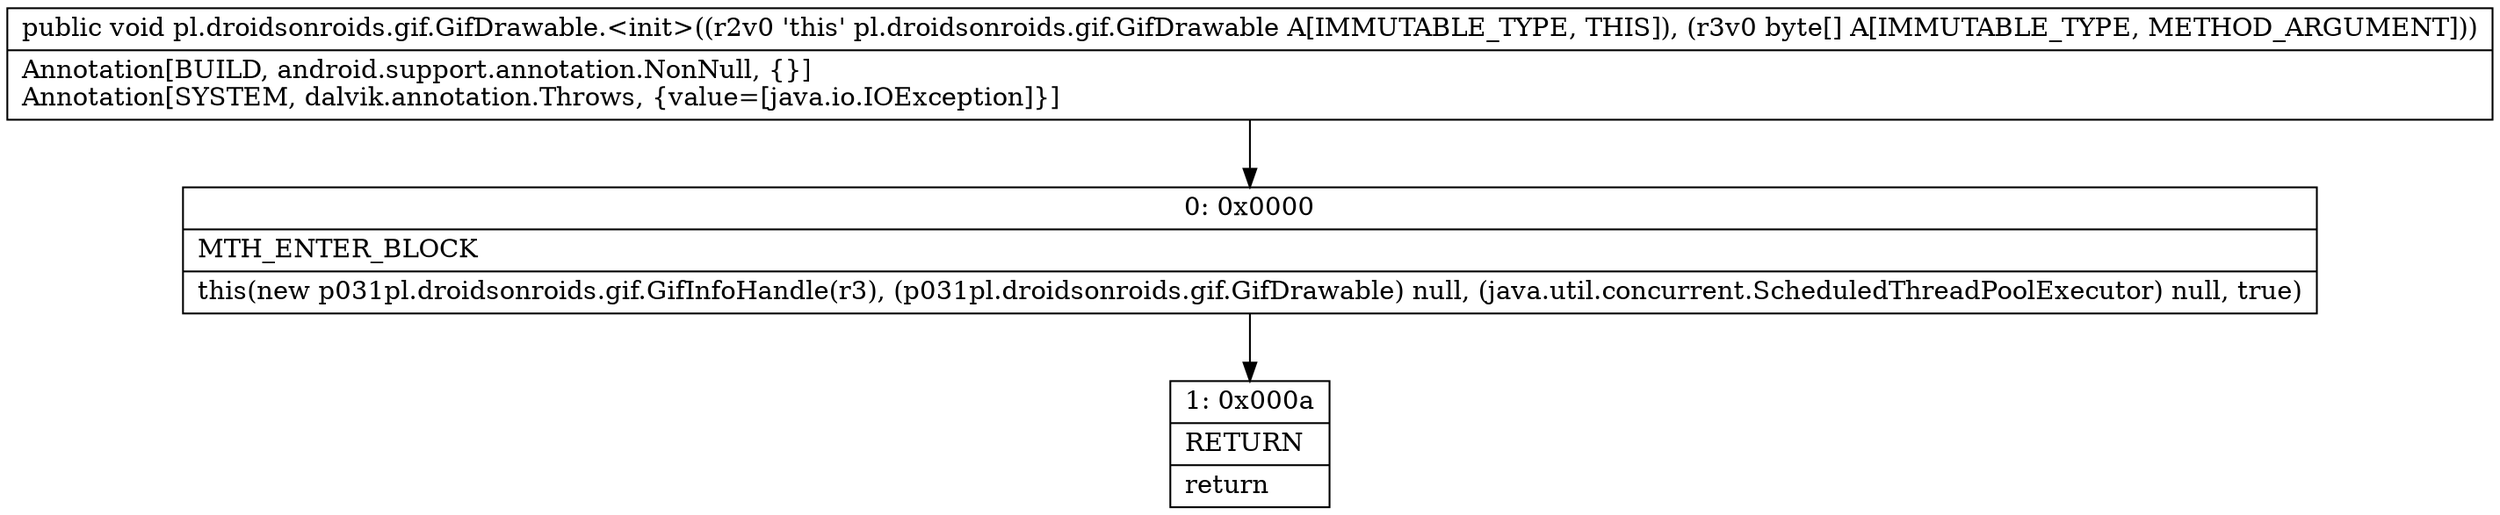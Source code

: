 digraph "CFG forpl.droidsonroids.gif.GifDrawable.\<init\>([B)V" {
Node_0 [shape=record,label="{0\:\ 0x0000|MTH_ENTER_BLOCK\l|this(new p031pl.droidsonroids.gif.GifInfoHandle(r3), (p031pl.droidsonroids.gif.GifDrawable) null, (java.util.concurrent.ScheduledThreadPoolExecutor) null, true)\l}"];
Node_1 [shape=record,label="{1\:\ 0x000a|RETURN\l|return\l}"];
MethodNode[shape=record,label="{public void pl.droidsonroids.gif.GifDrawable.\<init\>((r2v0 'this' pl.droidsonroids.gif.GifDrawable A[IMMUTABLE_TYPE, THIS]), (r3v0 byte[] A[IMMUTABLE_TYPE, METHOD_ARGUMENT]))  | Annotation[BUILD, android.support.annotation.NonNull, \{\}]\lAnnotation[SYSTEM, dalvik.annotation.Throws, \{value=[java.io.IOException]\}]\l}"];
MethodNode -> Node_0;
Node_0 -> Node_1;
}

